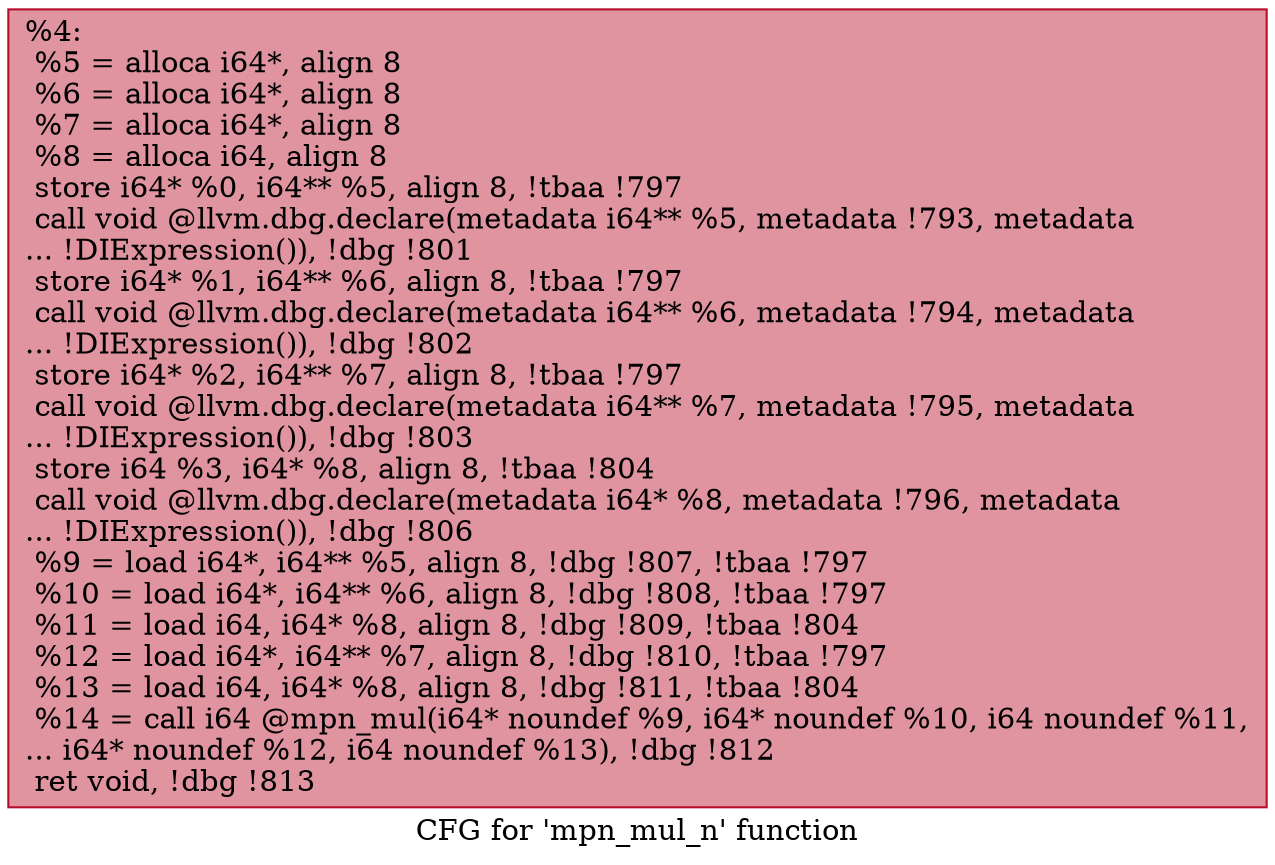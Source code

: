 digraph "CFG for 'mpn_mul_n' function" {
	label="CFG for 'mpn_mul_n' function";

	Node0x25b50e0 [shape=record,color="#b70d28ff", style=filled, fillcolor="#b70d2870",label="{%4:\l  %5 = alloca i64*, align 8\l  %6 = alloca i64*, align 8\l  %7 = alloca i64*, align 8\l  %8 = alloca i64, align 8\l  store i64* %0, i64** %5, align 8, !tbaa !797\l  call void @llvm.dbg.declare(metadata i64** %5, metadata !793, metadata\l... !DIExpression()), !dbg !801\l  store i64* %1, i64** %6, align 8, !tbaa !797\l  call void @llvm.dbg.declare(metadata i64** %6, metadata !794, metadata\l... !DIExpression()), !dbg !802\l  store i64* %2, i64** %7, align 8, !tbaa !797\l  call void @llvm.dbg.declare(metadata i64** %7, metadata !795, metadata\l... !DIExpression()), !dbg !803\l  store i64 %3, i64* %8, align 8, !tbaa !804\l  call void @llvm.dbg.declare(metadata i64* %8, metadata !796, metadata\l... !DIExpression()), !dbg !806\l  %9 = load i64*, i64** %5, align 8, !dbg !807, !tbaa !797\l  %10 = load i64*, i64** %6, align 8, !dbg !808, !tbaa !797\l  %11 = load i64, i64* %8, align 8, !dbg !809, !tbaa !804\l  %12 = load i64*, i64** %7, align 8, !dbg !810, !tbaa !797\l  %13 = load i64, i64* %8, align 8, !dbg !811, !tbaa !804\l  %14 = call i64 @mpn_mul(i64* noundef %9, i64* noundef %10, i64 noundef %11,\l... i64* noundef %12, i64 noundef %13), !dbg !812\l  ret void, !dbg !813\l}"];
}
